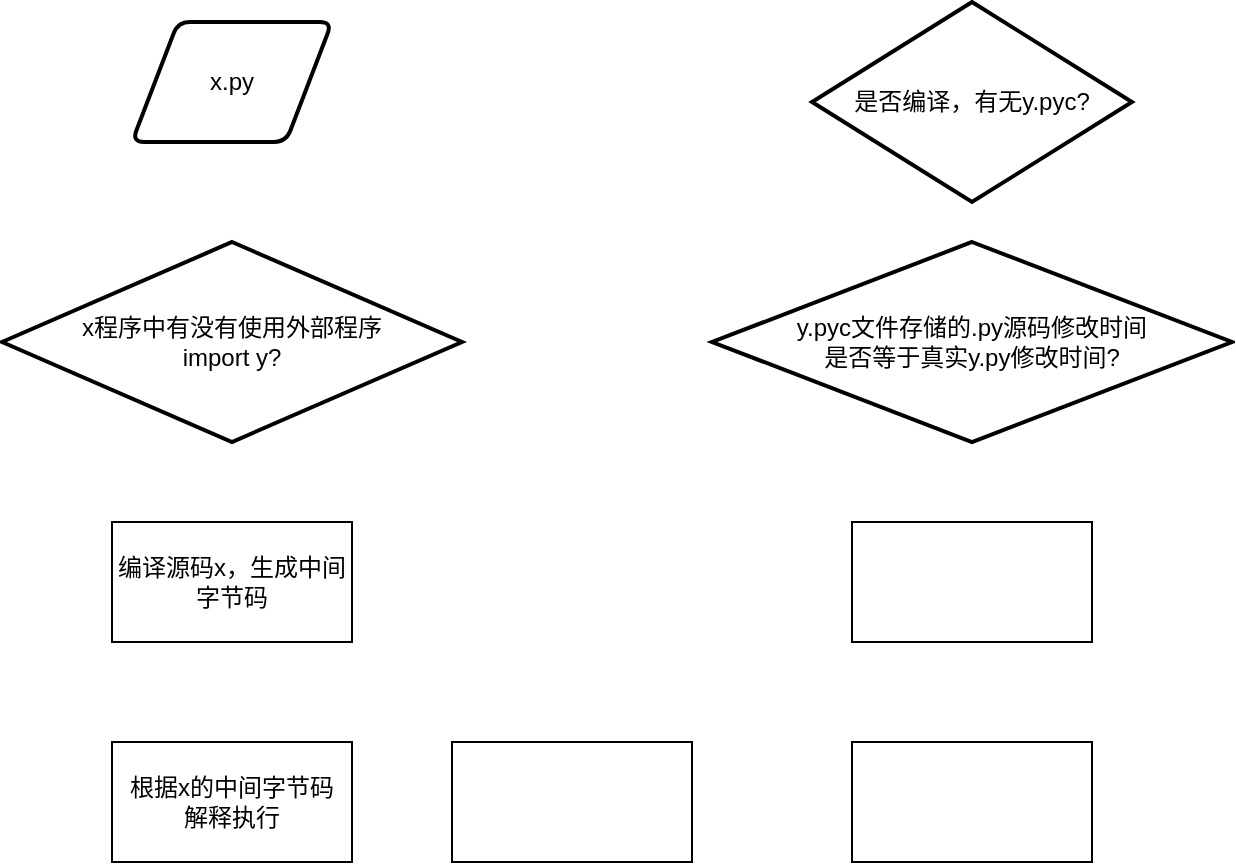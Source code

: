 <mxfile version="17.5.0" type="github">
  <diagram id="fPdl14Pba0S37FqoG8v8" name="Page-1">
    <mxGraphModel dx="782" dy="446" grid="1" gridSize="10" guides="1" tooltips="1" connect="1" arrows="1" fold="1" page="1" pageScale="1" pageWidth="827" pageHeight="1169" math="0" shadow="0">
      <root>
        <mxCell id="0" />
        <mxCell id="1" parent="0" />
        <mxCell id="FrrBJr6luwqR7iXKgFfq-1" value="x.py" style="shape=parallelogram;html=1;strokeWidth=2;perimeter=parallelogramPerimeter;whiteSpace=wrap;rounded=1;arcSize=12;size=0.23;" vertex="1" parent="1">
          <mxGeometry x="140" y="80" width="100" height="60" as="geometry" />
        </mxCell>
        <mxCell id="FrrBJr6luwqR7iXKgFfq-2" value="x程序中有没有使用外部程序&lt;br&gt;import y?" style="strokeWidth=2;html=1;shape=mxgraph.flowchart.decision;whiteSpace=wrap;" vertex="1" parent="1">
          <mxGeometry x="75" y="190" width="230" height="100" as="geometry" />
        </mxCell>
        <mxCell id="FrrBJr6luwqR7iXKgFfq-3" value="编译源码x，生成中间字节码" style="rounded=0;whiteSpace=wrap;html=1;" vertex="1" parent="1">
          <mxGeometry x="130" y="330" width="120" height="60" as="geometry" />
        </mxCell>
        <mxCell id="FrrBJr6luwqR7iXKgFfq-4" value="是否编译，有无y.pyc?" style="strokeWidth=2;html=1;shape=mxgraph.flowchart.decision;whiteSpace=wrap;" vertex="1" parent="1">
          <mxGeometry x="480" y="70" width="160" height="100" as="geometry" />
        </mxCell>
        <mxCell id="FrrBJr6luwqR7iXKgFfq-5" value="y.pyc文件存储的.py源码修改时间&lt;br&gt;是否等于真实y.py修改时间?" style="strokeWidth=2;html=1;shape=mxgraph.flowchart.decision;whiteSpace=wrap;" vertex="1" parent="1">
          <mxGeometry x="430" y="190" width="260" height="100" as="geometry" />
        </mxCell>
        <mxCell id="FrrBJr6luwqR7iXKgFfq-6" value="" style="rounded=0;whiteSpace=wrap;html=1;" vertex="1" parent="1">
          <mxGeometry x="500" y="330" width="120" height="60" as="geometry" />
        </mxCell>
        <mxCell id="FrrBJr6luwqR7iXKgFfq-7" value="" style="rounded=0;whiteSpace=wrap;html=1;" vertex="1" parent="1">
          <mxGeometry x="300" y="440" width="120" height="60" as="geometry" />
        </mxCell>
        <mxCell id="FrrBJr6luwqR7iXKgFfq-8" value="" style="rounded=0;whiteSpace=wrap;html=1;" vertex="1" parent="1">
          <mxGeometry x="500" y="440" width="120" height="60" as="geometry" />
        </mxCell>
        <mxCell id="FrrBJr6luwqR7iXKgFfq-10" value="根据x的中间字节码&lt;br&gt;解释执行" style="rounded=0;whiteSpace=wrap;html=1;" vertex="1" parent="1">
          <mxGeometry x="130" y="440" width="120" height="60" as="geometry" />
        </mxCell>
      </root>
    </mxGraphModel>
  </diagram>
</mxfile>

